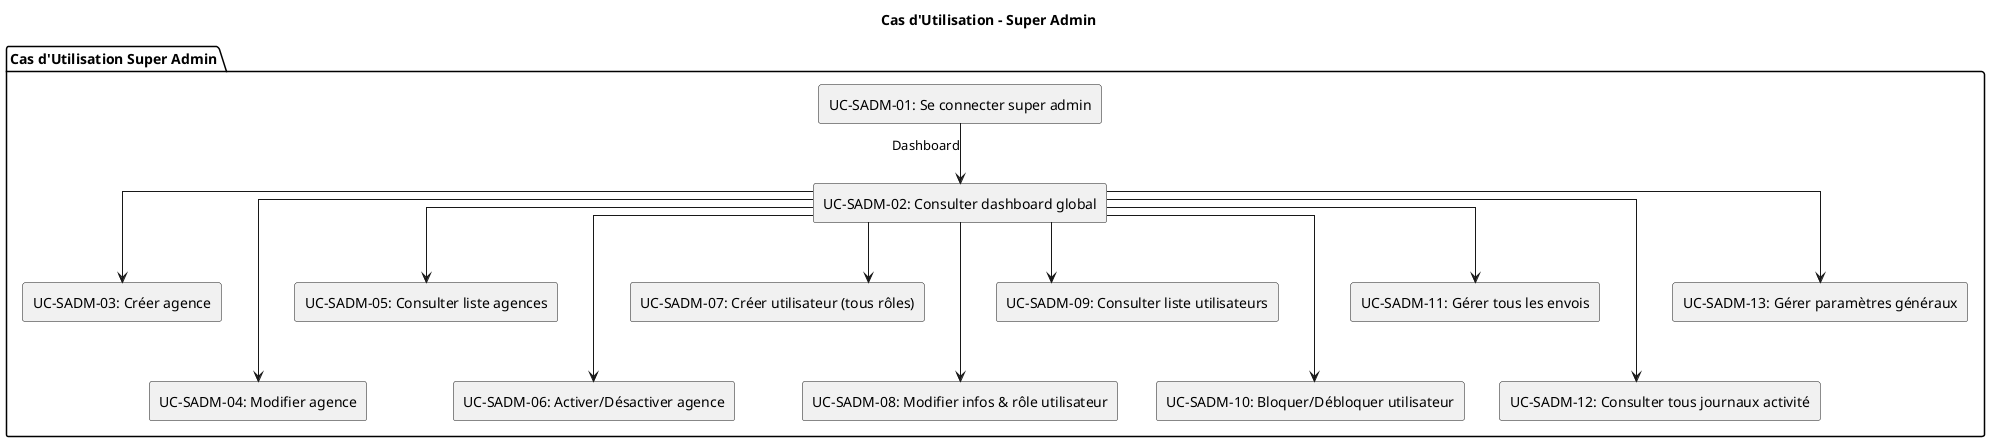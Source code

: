 @startuml diagramme_uc_super_admin
skinparam linetype ortho

title Cas d'Utilisation - Super Admin

package "Cas d'Utilisation Super Admin" {
  rectangle "UC-SADM-01: Se connecter super admin" as UC_SADM_01
  rectangle "UC-SADM-02: Consulter dashboard global" as UC_SADM_02
  rectangle "UC-SADM-03: Créer agence" as UC_SADM_03
  rectangle "UC-SADM-04: Modifier agence" as UC_SADM_04
  rectangle "UC-SADM-05: Consulter liste agences" as UC_SADM_05
  rectangle "UC-SADM-06: Activer/Désactiver agence" as UC_SADM_06
  rectangle "UC-SADM-07: Créer utilisateur (tous rôles)" as UC_SADM_07
  rectangle "UC-SADM-08: Modifier infos & rôle utilisateur" as UC_SADM_08
  rectangle "UC-SADM-09: Consulter liste utilisateurs" as UC_SADM_09
  rectangle "UC-SADM-10: Bloquer/Débloquer utilisateur" as UC_SADM_10
  rectangle "UC-SADM-11: Gérer tous les envois" as UC_SADM_11
  rectangle "UC-SADM-12: Consulter tous journaux activité" as UC_SADM_12
  rectangle "UC-SADM-13: Gérer paramètres généraux" as UC_SADM_13
}

' --- Relations Logiques ---
UC_SADM_01 --> UC_SADM_02 : "Dashboard"
UC_SADM_02 --> UC_SADM_03
UC_SADM_02 ---> UC_SADM_04
UC_SADM_02 --> UC_SADM_05
UC_SADM_02 ---> UC_SADM_06
UC_SADM_02 --> UC_SADM_07
UC_SADM_02 ---> UC_SADM_08
UC_SADM_02 --> UC_SADM_09
UC_SADM_02 ---> UC_SADM_10
UC_SADM_02 --> UC_SADM_11
UC_SADM_02 ---> UC_SADM_12
UC_SADM_02 --> UC_SADM_13

@enduml